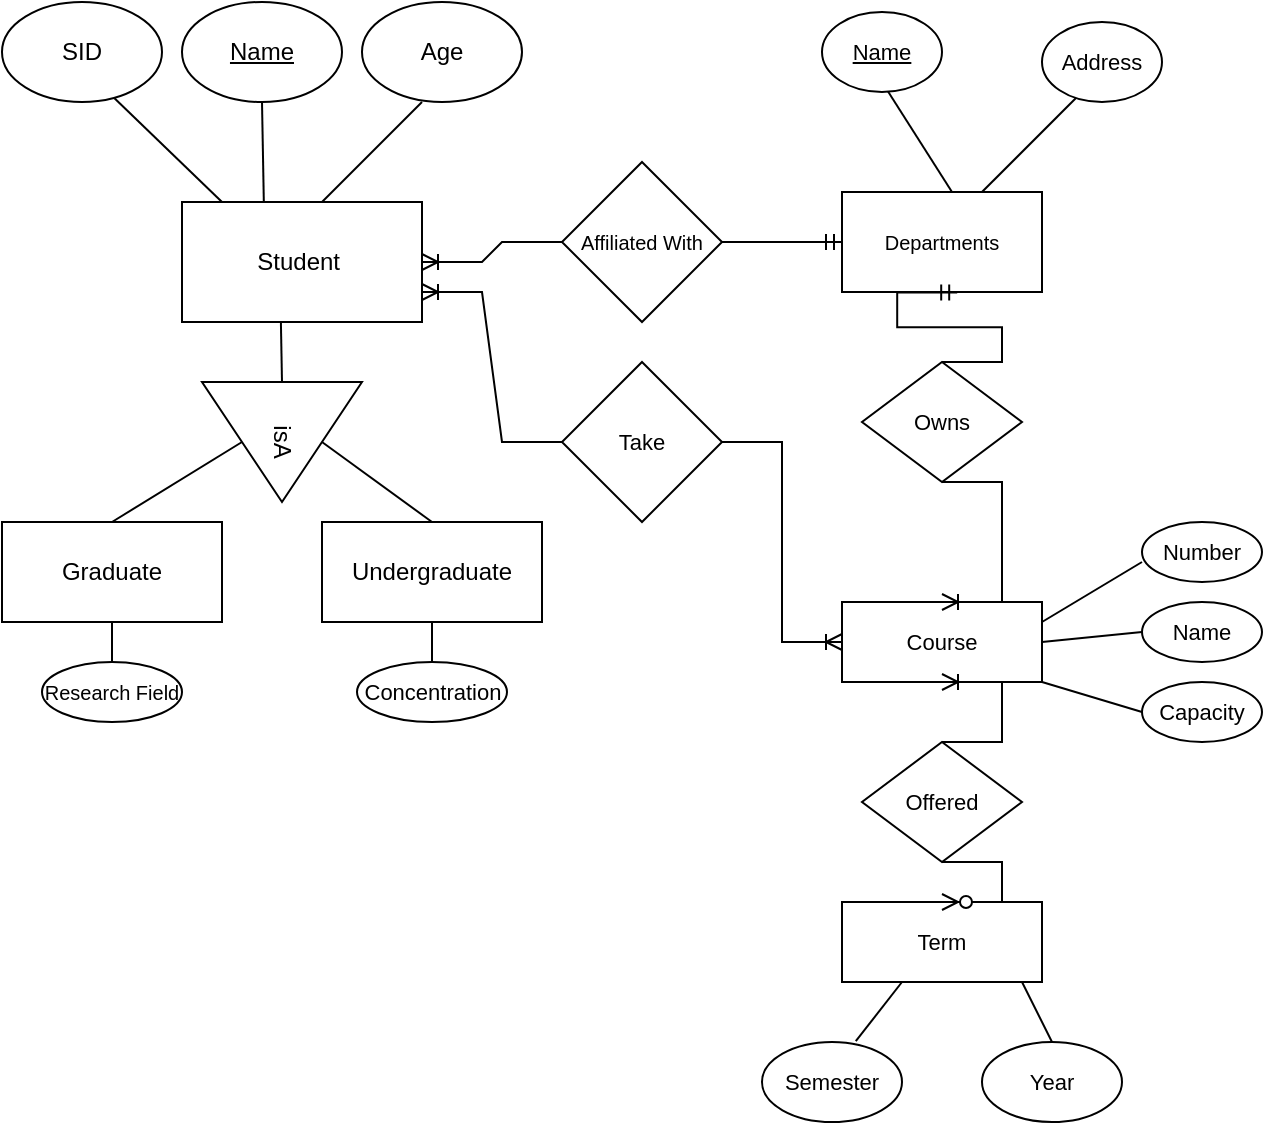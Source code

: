 <mxfile version="17.1.3" type="github">
  <diagram id="R2lEEEUBdFMjLlhIrx00" name="Page-1">
    <mxGraphModel dx="868" dy="479" grid="1" gridSize="10" guides="1" tooltips="1" connect="1" arrows="1" fold="1" page="1" pageScale="1" pageWidth="1200" pageHeight="1600" math="0" shadow="0" extFonts="Permanent Marker^https://fonts.googleapis.com/css?family=Permanent+Marker">
      <root>
        <mxCell id="0" />
        <mxCell id="1" parent="0" />
        <mxCell id="wcudu52CqqWIICP0eWUs-1" value="Student&amp;nbsp;" style="rounded=0;whiteSpace=wrap;html=1;" vertex="1" parent="1">
          <mxGeometry x="370" y="220" width="120" height="60" as="geometry" />
        </mxCell>
        <mxCell id="wcudu52CqqWIICP0eWUs-2" value="SID" style="ellipse;whiteSpace=wrap;html=1;" vertex="1" parent="1">
          <mxGeometry x="280" y="120" width="80" height="50" as="geometry" />
        </mxCell>
        <mxCell id="wcudu52CqqWIICP0eWUs-3" value="&lt;u&gt;Name&lt;/u&gt;" style="ellipse;whiteSpace=wrap;html=1;" vertex="1" parent="1">
          <mxGeometry x="370" y="120" width="80" height="50" as="geometry" />
        </mxCell>
        <mxCell id="wcudu52CqqWIICP0eWUs-4" value="Age" style="ellipse;whiteSpace=wrap;html=1;" vertex="1" parent="1">
          <mxGeometry x="460" y="120" width="80" height="50" as="geometry" />
        </mxCell>
        <mxCell id="wcudu52CqqWIICP0eWUs-5" value="" style="endArrow=none;html=1;rounded=0;" edge="1" parent="1">
          <mxGeometry width="50" height="50" relative="1" as="geometry">
            <mxPoint x="440" y="220" as="sourcePoint" />
            <mxPoint x="490" y="170" as="targetPoint" />
          </mxGeometry>
        </mxCell>
        <mxCell id="wcudu52CqqWIICP0eWUs-9" value="" style="endArrow=none;html=1;rounded=0;entryX=0.5;entryY=1;entryDx=0;entryDy=0;exitX=0.341;exitY=0.007;exitDx=0;exitDy=0;exitPerimeter=0;" edge="1" parent="1" source="wcudu52CqqWIICP0eWUs-1" target="wcudu52CqqWIICP0eWUs-3">
          <mxGeometry width="50" height="50" relative="1" as="geometry">
            <mxPoint x="375" y="220" as="sourcePoint" />
            <mxPoint x="425" y="170" as="targetPoint" />
          </mxGeometry>
        </mxCell>
        <mxCell id="wcudu52CqqWIICP0eWUs-10" value="" style="endArrow=none;html=1;rounded=0;entryX=0.703;entryY=0.963;entryDx=0;entryDy=0;entryPerimeter=0;" edge="1" parent="1" target="wcudu52CqqWIICP0eWUs-2">
          <mxGeometry width="50" height="50" relative="1" as="geometry">
            <mxPoint x="390" y="220" as="sourcePoint" />
            <mxPoint x="340" y="170" as="targetPoint" />
          </mxGeometry>
        </mxCell>
        <mxCell id="wcudu52CqqWIICP0eWUs-11" value="isA" style="triangle;whiteSpace=wrap;html=1;rotation=90;" vertex="1" parent="1">
          <mxGeometry x="390" y="300" width="60" height="80" as="geometry" />
        </mxCell>
        <mxCell id="wcudu52CqqWIICP0eWUs-12" value="" style="endArrow=none;html=1;rounded=0;exitX=0;exitY=0.5;exitDx=0;exitDy=0;entryX=0.412;entryY=0.993;entryDx=0;entryDy=0;entryPerimeter=0;" edge="1" parent="1" source="wcudu52CqqWIICP0eWUs-11" target="wcudu52CqqWIICP0eWUs-1">
          <mxGeometry width="50" height="50" relative="1" as="geometry">
            <mxPoint x="385" y="330" as="sourcePoint" />
            <mxPoint x="435" y="280" as="targetPoint" />
          </mxGeometry>
        </mxCell>
        <mxCell id="wcudu52CqqWIICP0eWUs-13" value="Graduate" style="rounded=0;whiteSpace=wrap;html=1;" vertex="1" parent="1">
          <mxGeometry x="280" y="380" width="110" height="50" as="geometry" />
        </mxCell>
        <mxCell id="wcudu52CqqWIICP0eWUs-14" value="Undergraduate" style="rounded=0;whiteSpace=wrap;html=1;" vertex="1" parent="1">
          <mxGeometry x="440" y="380" width="110" height="50" as="geometry" />
        </mxCell>
        <mxCell id="wcudu52CqqWIICP0eWUs-15" value="&lt;font style=&quot;font-size: 10px&quot;&gt;Research Field&lt;/font&gt;" style="ellipse;whiteSpace=wrap;html=1;" vertex="1" parent="1">
          <mxGeometry x="300" y="450" width="70" height="30" as="geometry" />
        </mxCell>
        <mxCell id="wcudu52CqqWIICP0eWUs-16" value="&lt;font style=&quot;font-size: 11px&quot;&gt;Concentration&lt;/font&gt;" style="ellipse;whiteSpace=wrap;html=1;" vertex="1" parent="1">
          <mxGeometry x="457.5" y="450" width="75" height="30" as="geometry" />
        </mxCell>
        <mxCell id="wcudu52CqqWIICP0eWUs-27" value="" style="endArrow=none;html=1;rounded=0;fontSize=10;entryX=0.5;entryY=1;entryDx=0;entryDy=0;exitX=0.5;exitY=0;exitDx=0;exitDy=0;" edge="1" parent="1" source="wcudu52CqqWIICP0eWUs-15" target="wcudu52CqqWIICP0eWUs-13">
          <mxGeometry width="50" height="50" relative="1" as="geometry">
            <mxPoint x="310" y="460" as="sourcePoint" />
            <mxPoint x="360" y="410" as="targetPoint" />
          </mxGeometry>
        </mxCell>
        <mxCell id="wcudu52CqqWIICP0eWUs-30" value="" style="endArrow=none;html=1;rounded=0;fontSize=10;exitX=0.5;exitY=0;exitDx=0;exitDy=0;entryX=0.5;entryY=1;entryDx=0;entryDy=0;" edge="1" parent="1" source="wcudu52CqqWIICP0eWUs-16" target="wcudu52CqqWIICP0eWUs-14">
          <mxGeometry width="50" height="50" relative="1" as="geometry">
            <mxPoint x="450" y="480" as="sourcePoint" />
            <mxPoint x="500" y="430" as="targetPoint" />
          </mxGeometry>
        </mxCell>
        <mxCell id="wcudu52CqqWIICP0eWUs-31" value="Affiliated With" style="rhombus;whiteSpace=wrap;html=1;fontSize=10;" vertex="1" parent="1">
          <mxGeometry x="560" y="200" width="80" height="80" as="geometry" />
        </mxCell>
        <mxCell id="wcudu52CqqWIICP0eWUs-36" value="Departments" style="rounded=0;whiteSpace=wrap;html=1;fontSize=10;" vertex="1" parent="1">
          <mxGeometry x="700" y="215" width="100" height="50" as="geometry" />
        </mxCell>
        <mxCell id="wcudu52CqqWIICP0eWUs-37" value="" style="endArrow=none;html=1;rounded=0;fontSize=10;" edge="1" parent="1">
          <mxGeometry width="50" height="50" relative="1" as="geometry">
            <mxPoint x="770" y="215" as="sourcePoint" />
            <mxPoint x="820" y="165" as="targetPoint" />
          </mxGeometry>
        </mxCell>
        <mxCell id="wcudu52CqqWIICP0eWUs-42" value="&lt;font style=&quot;font-size: 11px&quot;&gt;Address&lt;/font&gt;" style="ellipse;whiteSpace=wrap;html=1;fontSize=10;" vertex="1" parent="1">
          <mxGeometry x="800" y="130" width="60" height="40" as="geometry" />
        </mxCell>
        <mxCell id="wcudu52CqqWIICP0eWUs-43" value="" style="endArrow=none;html=1;rounded=0;fontSize=10;" edge="1" parent="1">
          <mxGeometry width="50" height="50" relative="1" as="geometry">
            <mxPoint x="755" y="215" as="sourcePoint" />
            <mxPoint x="720" y="160" as="targetPoint" />
          </mxGeometry>
        </mxCell>
        <mxCell id="wcudu52CqqWIICP0eWUs-44" value="&lt;u style=&quot;font-size: 11px&quot;&gt;Name&lt;/u&gt;" style="ellipse;whiteSpace=wrap;html=1;fontSize=10;" vertex="1" parent="1">
          <mxGeometry x="690" y="125" width="60" height="40" as="geometry" />
        </mxCell>
        <mxCell id="wcudu52CqqWIICP0eWUs-45" value="Owns" style="rhombus;whiteSpace=wrap;html=1;fontSize=11;" vertex="1" parent="1">
          <mxGeometry x="710" y="300" width="80" height="60" as="geometry" />
        </mxCell>
        <mxCell id="wcudu52CqqWIICP0eWUs-46" value="Course" style="whiteSpace=wrap;html=1;fontSize=11;" vertex="1" parent="1">
          <mxGeometry x="700" y="420" width="100" height="40" as="geometry" />
        </mxCell>
        <mxCell id="wcudu52CqqWIICP0eWUs-47" value="Offered" style="rhombus;whiteSpace=wrap;html=1;fontSize=11;" vertex="1" parent="1">
          <mxGeometry x="710" y="490" width="80" height="60" as="geometry" />
        </mxCell>
        <mxCell id="wcudu52CqqWIICP0eWUs-48" value="Term" style="rounded=0;whiteSpace=wrap;html=1;fontSize=11;" vertex="1" parent="1">
          <mxGeometry x="700" y="570" width="100" height="40" as="geometry" />
        </mxCell>
        <mxCell id="wcudu52CqqWIICP0eWUs-49" value="Semester" style="ellipse;whiteSpace=wrap;html=1;fontSize=11;" vertex="1" parent="1">
          <mxGeometry x="660" y="640" width="70" height="40" as="geometry" />
        </mxCell>
        <mxCell id="wcudu52CqqWIICP0eWUs-50" value="Year" style="ellipse;whiteSpace=wrap;html=1;fontSize=11;" vertex="1" parent="1">
          <mxGeometry x="770" y="640" width="70" height="40" as="geometry" />
        </mxCell>
        <mxCell id="wcudu52CqqWIICP0eWUs-51" value="" style="endArrow=none;html=1;rounded=0;fontSize=11;exitX=0.5;exitY=0;exitDx=0;exitDy=0;" edge="1" parent="1" source="wcudu52CqqWIICP0eWUs-14">
          <mxGeometry width="50" height="50" relative="1" as="geometry">
            <mxPoint x="440" y="370" as="sourcePoint" />
            <mxPoint x="440" y="340" as="targetPoint" />
          </mxGeometry>
        </mxCell>
        <mxCell id="wcudu52CqqWIICP0eWUs-52" value="" style="endArrow=none;html=1;rounded=0;fontSize=11;exitX=0.5;exitY=0;exitDx=0;exitDy=0;" edge="1" parent="1" source="wcudu52CqqWIICP0eWUs-13">
          <mxGeometry width="50" height="50" relative="1" as="geometry">
            <mxPoint x="350" y="380" as="sourcePoint" />
            <mxPoint x="400" y="340" as="targetPoint" />
          </mxGeometry>
        </mxCell>
        <mxCell id="wcudu52CqqWIICP0eWUs-53" value="Number" style="ellipse;whiteSpace=wrap;html=1;fontSize=11;" vertex="1" parent="1">
          <mxGeometry x="850" y="380" width="60" height="30" as="geometry" />
        </mxCell>
        <mxCell id="wcudu52CqqWIICP0eWUs-54" value="Capacity" style="ellipse;whiteSpace=wrap;html=1;fontSize=11;" vertex="1" parent="1">
          <mxGeometry x="850" y="460" width="60" height="30" as="geometry" />
        </mxCell>
        <mxCell id="wcudu52CqqWIICP0eWUs-56" value="Name" style="ellipse;whiteSpace=wrap;html=1;fontSize=11;" vertex="1" parent="1">
          <mxGeometry x="850" y="420" width="60" height="30" as="geometry" />
        </mxCell>
        <mxCell id="wcudu52CqqWIICP0eWUs-58" value="" style="edgeStyle=entityRelationEdgeStyle;fontSize=12;html=1;endArrow=ERoneToMany;rounded=0;exitX=0;exitY=0.5;exitDx=0;exitDy=0;" edge="1" parent="1" source="wcudu52CqqWIICP0eWUs-31" target="wcudu52CqqWIICP0eWUs-1">
          <mxGeometry width="100" height="100" relative="1" as="geometry">
            <mxPoint x="590" y="320" as="sourcePoint" />
            <mxPoint x="500" y="240" as="targetPoint" />
          </mxGeometry>
        </mxCell>
        <mxCell id="wcudu52CqqWIICP0eWUs-59" value="" style="edgeStyle=entityRelationEdgeStyle;fontSize=12;html=1;endArrow=ERmandOne;rounded=0;exitX=1;exitY=0.5;exitDx=0;exitDy=0;entryX=0;entryY=0.5;entryDx=0;entryDy=0;" edge="1" parent="1" source="wcudu52CqqWIICP0eWUs-31" target="wcudu52CqqWIICP0eWUs-36">
          <mxGeometry width="100" height="100" relative="1" as="geometry">
            <mxPoint x="590" y="320" as="sourcePoint" />
            <mxPoint x="690" y="240" as="targetPoint" />
          </mxGeometry>
        </mxCell>
        <mxCell id="wcudu52CqqWIICP0eWUs-60" value="" style="edgeStyle=entityRelationEdgeStyle;fontSize=12;html=1;endArrow=ERmandOne;rounded=0;entryX=0.576;entryY=1.004;entryDx=0;entryDy=0;entryPerimeter=0;exitX=0.5;exitY=0;exitDx=0;exitDy=0;" edge="1" parent="1" source="wcudu52CqqWIICP0eWUs-45" target="wcudu52CqqWIICP0eWUs-36">
          <mxGeometry width="100" height="100" relative="1" as="geometry">
            <mxPoint x="590" y="320" as="sourcePoint" />
            <mxPoint x="690" y="220" as="targetPoint" />
          </mxGeometry>
        </mxCell>
        <mxCell id="wcudu52CqqWIICP0eWUs-61" value="" style="edgeStyle=entityRelationEdgeStyle;fontSize=12;html=1;endArrow=ERoneToMany;rounded=0;entryX=0.5;entryY=0;entryDx=0;entryDy=0;exitX=0.5;exitY=1;exitDx=0;exitDy=0;" edge="1" parent="1" source="wcudu52CqqWIICP0eWUs-45" target="wcudu52CqqWIICP0eWUs-46">
          <mxGeometry width="100" height="100" relative="1" as="geometry">
            <mxPoint x="590" y="480" as="sourcePoint" />
            <mxPoint x="690" y="380" as="targetPoint" />
          </mxGeometry>
        </mxCell>
        <mxCell id="wcudu52CqqWIICP0eWUs-62" value="" style="edgeStyle=entityRelationEdgeStyle;fontSize=12;html=1;endArrow=ERoneToMany;rounded=0;entryX=0.5;entryY=1;entryDx=0;entryDy=0;exitX=0.5;exitY=0;exitDx=0;exitDy=0;" edge="1" parent="1" source="wcudu52CqqWIICP0eWUs-47" target="wcudu52CqqWIICP0eWUs-46">
          <mxGeometry width="100" height="100" relative="1" as="geometry">
            <mxPoint x="750" y="470" as="sourcePoint" />
            <mxPoint x="690" y="300" as="targetPoint" />
          </mxGeometry>
        </mxCell>
        <mxCell id="wcudu52CqqWIICP0eWUs-63" value="" style="edgeStyle=entityRelationEdgeStyle;fontSize=12;html=1;endArrow=ERzeroToMany;endFill=1;rounded=0;entryX=0.5;entryY=0;entryDx=0;entryDy=0;exitX=0.5;exitY=1;exitDx=0;exitDy=0;" edge="1" parent="1" source="wcudu52CqqWIICP0eWUs-47" target="wcudu52CqqWIICP0eWUs-48">
          <mxGeometry width="100" height="100" relative="1" as="geometry">
            <mxPoint x="590" y="640" as="sourcePoint" />
            <mxPoint x="690" y="540" as="targetPoint" />
          </mxGeometry>
        </mxCell>
        <mxCell id="wcudu52CqqWIICP0eWUs-64" value="" style="endArrow=none;html=1;rounded=0;fontSize=11;exitX=0.67;exitY=-0.01;exitDx=0;exitDy=0;exitPerimeter=0;" edge="1" parent="1" source="wcudu52CqqWIICP0eWUs-49">
          <mxGeometry width="50" height="50" relative="1" as="geometry">
            <mxPoint x="680" y="660" as="sourcePoint" />
            <mxPoint x="730" y="610" as="targetPoint" />
          </mxGeometry>
        </mxCell>
        <mxCell id="wcudu52CqqWIICP0eWUs-65" value="" style="endArrow=none;html=1;rounded=0;fontSize=11;exitX=0.5;exitY=0;exitDx=0;exitDy=0;" edge="1" parent="1" source="wcudu52CqqWIICP0eWUs-50">
          <mxGeometry width="50" height="50" relative="1" as="geometry">
            <mxPoint x="740" y="660" as="sourcePoint" />
            <mxPoint x="790" y="610" as="targetPoint" />
          </mxGeometry>
        </mxCell>
        <mxCell id="wcudu52CqqWIICP0eWUs-66" value="" style="endArrow=none;html=1;rounded=0;fontSize=11;exitX=1;exitY=0.25;exitDx=0;exitDy=0;" edge="1" parent="1" source="wcudu52CqqWIICP0eWUs-46">
          <mxGeometry width="50" height="50" relative="1" as="geometry">
            <mxPoint x="800" y="440" as="sourcePoint" />
            <mxPoint x="850" y="400" as="targetPoint" />
          </mxGeometry>
        </mxCell>
        <mxCell id="wcudu52CqqWIICP0eWUs-67" value="" style="endArrow=none;html=1;rounded=0;fontSize=11;exitX=1;exitY=0.5;exitDx=0;exitDy=0;entryX=0;entryY=0.5;entryDx=0;entryDy=0;" edge="1" parent="1" source="wcudu52CqqWIICP0eWUs-46" target="wcudu52CqqWIICP0eWUs-56">
          <mxGeometry width="50" height="50" relative="1" as="geometry">
            <mxPoint x="805" y="480" as="sourcePoint" />
            <mxPoint x="855" y="430" as="targetPoint" />
          </mxGeometry>
        </mxCell>
        <mxCell id="wcudu52CqqWIICP0eWUs-68" value="" style="endArrow=none;html=1;rounded=0;fontSize=11;entryX=0;entryY=0.5;entryDx=0;entryDy=0;exitX=1;exitY=1;exitDx=0;exitDy=0;" edge="1" parent="1" source="wcudu52CqqWIICP0eWUs-46" target="wcudu52CqqWIICP0eWUs-54">
          <mxGeometry width="50" height="50" relative="1" as="geometry">
            <mxPoint x="610" y="530" as="sourcePoint" />
            <mxPoint x="660" y="480" as="targetPoint" />
          </mxGeometry>
        </mxCell>
        <mxCell id="wcudu52CqqWIICP0eWUs-69" value="Take" style="rhombus;whiteSpace=wrap;html=1;fontSize=11;" vertex="1" parent="1">
          <mxGeometry x="560" y="300" width="80" height="80" as="geometry" />
        </mxCell>
        <mxCell id="wcudu52CqqWIICP0eWUs-70" value="" style="edgeStyle=entityRelationEdgeStyle;fontSize=12;html=1;endArrow=ERoneToMany;rounded=0;entryX=1;entryY=0.75;entryDx=0;entryDy=0;exitX=0;exitY=0.5;exitDx=0;exitDy=0;" edge="1" parent="1" source="wcudu52CqqWIICP0eWUs-69" target="wcudu52CqqWIICP0eWUs-1">
          <mxGeometry width="100" height="100" relative="1" as="geometry">
            <mxPoint x="590" y="400" as="sourcePoint" />
            <mxPoint x="690" y="300" as="targetPoint" />
          </mxGeometry>
        </mxCell>
        <mxCell id="wcudu52CqqWIICP0eWUs-71" value="" style="edgeStyle=entityRelationEdgeStyle;fontSize=12;html=1;endArrow=ERoneToMany;rounded=0;entryX=0;entryY=0.5;entryDx=0;entryDy=0;exitX=1;exitY=0.5;exitDx=0;exitDy=0;" edge="1" parent="1" source="wcudu52CqqWIICP0eWUs-69" target="wcudu52CqqWIICP0eWUs-46">
          <mxGeometry width="100" height="100" relative="1" as="geometry">
            <mxPoint x="590" y="400" as="sourcePoint" />
            <mxPoint x="690" y="300" as="targetPoint" />
          </mxGeometry>
        </mxCell>
      </root>
    </mxGraphModel>
  </diagram>
</mxfile>

